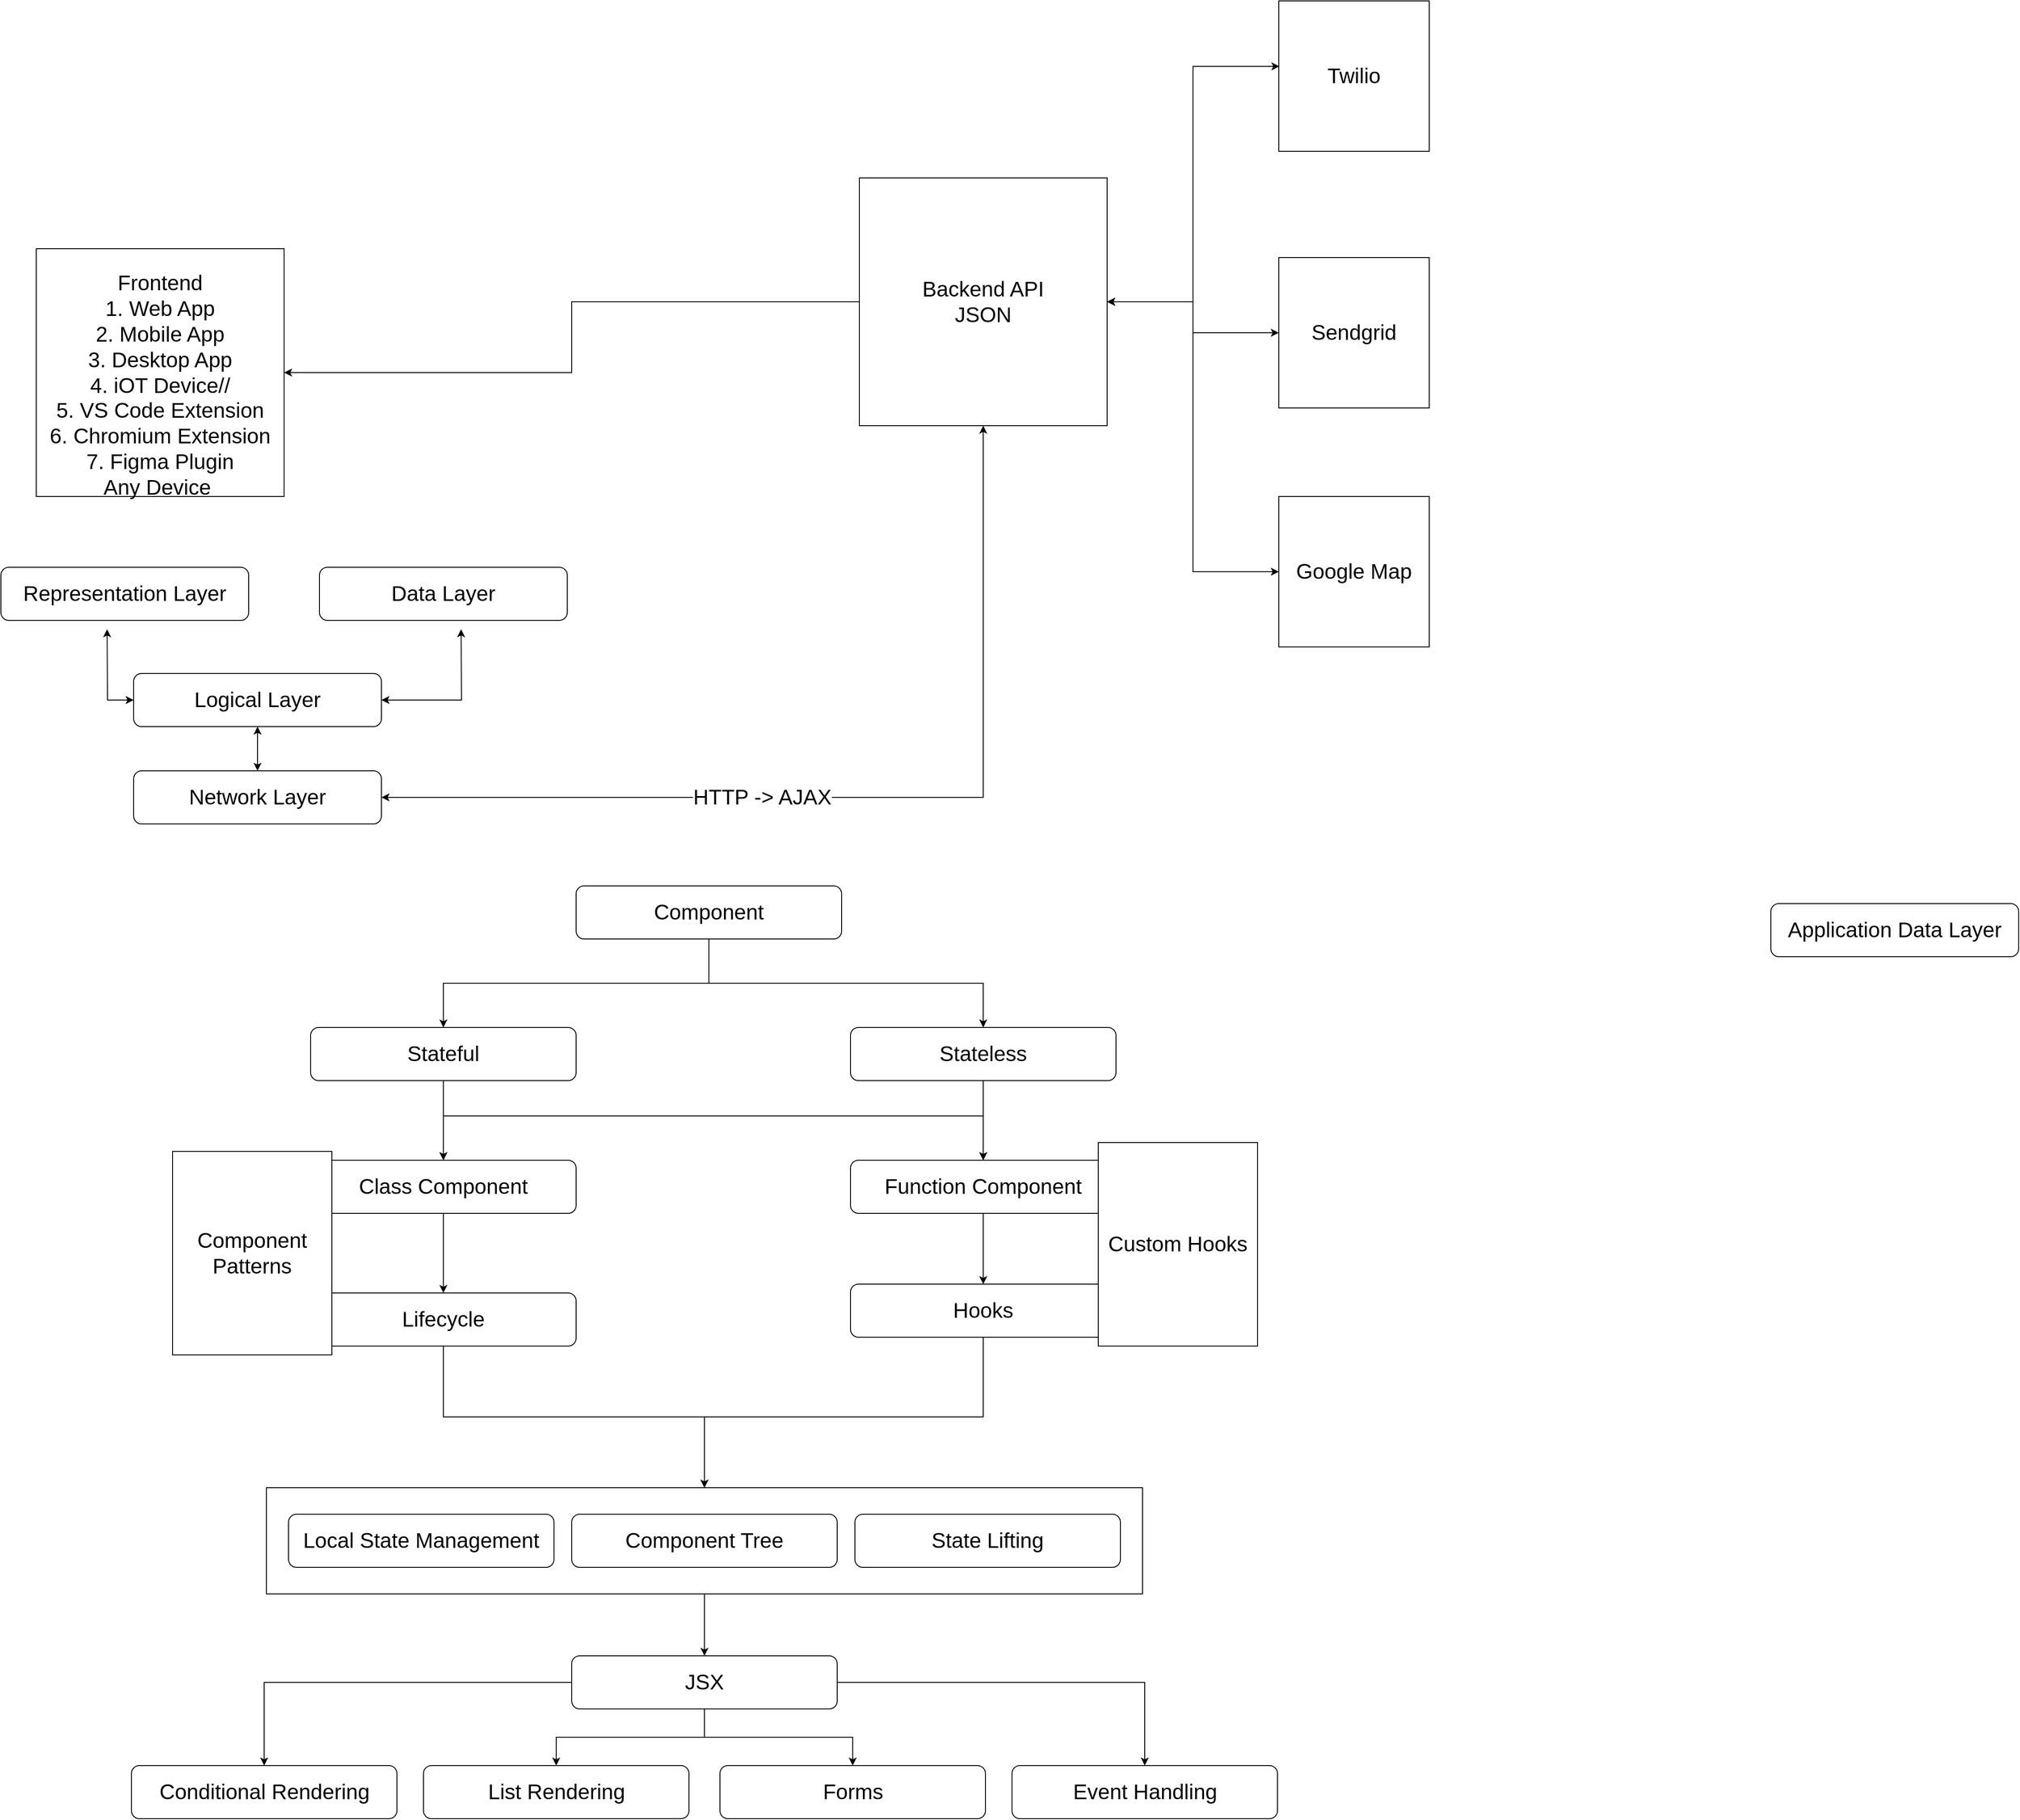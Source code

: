 <mxfile version="17.2.4" type="device"><diagram id="MXUqIEVN4S0DCDwZN_hs" name="Page-1"><mxGraphModel dx="2317" dy="2426" grid="1" gridSize="10" guides="1" tooltips="1" connect="1" arrows="1" fold="1" page="1" pageScale="1" pageWidth="827" pageHeight="1169" background="none" math="0" shadow="0"><root><mxCell id="0"/><mxCell id="1" parent="0"/><mxCell id="HqD8q5IRH0OqjZBUonjy-3" value="&lt;font style=&quot;font-size: 24px&quot;&gt;&lt;br&gt;Frontend&lt;br&gt;1. Web App&lt;br&gt;2. Mobile App&lt;br&gt;3. Desktop App&lt;br&gt;4. iOT Device//&lt;br&gt;5. VS Code Extension&lt;br&gt;6. Chromium Extension&lt;br&gt;7. Figma Plugin&lt;br&gt;Any Device&amp;nbsp;&lt;br&gt;&lt;/font&gt;" style="whiteSpace=wrap;html=1;aspect=fixed;" vertex="1" parent="1"><mxGeometry x="80" y="40" width="280" height="280" as="geometry"/></mxCell><mxCell id="HqD8q5IRH0OqjZBUonjy-5" style="edgeStyle=orthogonalEdgeStyle;rounded=0;orthogonalLoop=1;jettySize=auto;html=1;fontSize=24;" edge="1" parent="1" source="HqD8q5IRH0OqjZBUonjy-4" target="HqD8q5IRH0OqjZBUonjy-3"><mxGeometry relative="1" as="geometry"/></mxCell><mxCell id="HqD8q5IRH0OqjZBUonjy-20" style="edgeStyle=orthogonalEdgeStyle;rounded=0;orthogonalLoop=1;jettySize=auto;html=1;entryX=0.004;entryY=0.435;entryDx=0;entryDy=0;entryPerimeter=0;fontSize=24;startArrow=classic;startFill=1;endArrow=classic;endFill=1;" edge="1" parent="1" source="HqD8q5IRH0OqjZBUonjy-4" target="HqD8q5IRH0OqjZBUonjy-17"><mxGeometry relative="1" as="geometry"/></mxCell><mxCell id="HqD8q5IRH0OqjZBUonjy-21" style="edgeStyle=orthogonalEdgeStyle;rounded=0;orthogonalLoop=1;jettySize=auto;html=1;entryX=0;entryY=0.5;entryDx=0;entryDy=0;fontSize=24;startArrow=classic;startFill=1;endArrow=classic;endFill=1;" edge="1" parent="1" source="HqD8q5IRH0OqjZBUonjy-4" target="HqD8q5IRH0OqjZBUonjy-18"><mxGeometry relative="1" as="geometry"/></mxCell><mxCell id="HqD8q5IRH0OqjZBUonjy-22" style="edgeStyle=orthogonalEdgeStyle;rounded=0;orthogonalLoop=1;jettySize=auto;html=1;entryX=0;entryY=0.5;entryDx=0;entryDy=0;fontSize=24;startArrow=classic;startFill=1;endArrow=classic;endFill=1;" edge="1" parent="1" source="HqD8q5IRH0OqjZBUonjy-4" target="HqD8q5IRH0OqjZBUonjy-19"><mxGeometry relative="1" as="geometry"/></mxCell><mxCell id="HqD8q5IRH0OqjZBUonjy-4" value="Backend API&lt;br&gt;JSON" style="whiteSpace=wrap;html=1;aspect=fixed;fontSize=24;" vertex="1" parent="1"><mxGeometry x="1010" y="-40" width="280" height="280" as="geometry"/></mxCell><mxCell id="HqD8q5IRH0OqjZBUonjy-6" value="Representation Layer" style="rounded=1;whiteSpace=wrap;html=1;fontSize=24;" vertex="1" parent="1"><mxGeometry x="40" y="400" width="280" height="60" as="geometry"/></mxCell><mxCell id="HqD8q5IRH0OqjZBUonjy-7" value="Data Layer" style="rounded=1;whiteSpace=wrap;html=1;fontSize=24;" vertex="1" parent="1"><mxGeometry x="400" y="400" width="280" height="60" as="geometry"/></mxCell><mxCell id="HqD8q5IRH0OqjZBUonjy-11" style="edgeStyle=orthogonalEdgeStyle;rounded=0;orthogonalLoop=1;jettySize=auto;html=1;fontSize=24;startArrow=classic;startFill=1;" edge="1" parent="1" source="HqD8q5IRH0OqjZBUonjy-9"><mxGeometry relative="1" as="geometry"><mxPoint x="160" y="470" as="targetPoint"/></mxGeometry></mxCell><mxCell id="HqD8q5IRH0OqjZBUonjy-12" style="edgeStyle=orthogonalEdgeStyle;rounded=0;orthogonalLoop=1;jettySize=auto;html=1;fontSize=24;startArrow=classic;startFill=1;endArrow=classic;endFill=1;" edge="1" parent="1" source="HqD8q5IRH0OqjZBUonjy-9"><mxGeometry relative="1" as="geometry"><mxPoint x="560" y="470" as="targetPoint"/></mxGeometry></mxCell><mxCell id="HqD8q5IRH0OqjZBUonjy-14" style="edgeStyle=orthogonalEdgeStyle;rounded=0;orthogonalLoop=1;jettySize=auto;html=1;entryX=0.5;entryY=0;entryDx=0;entryDy=0;fontSize=24;startArrow=classic;startFill=1;endArrow=classic;endFill=1;" edge="1" parent="1" source="HqD8q5IRH0OqjZBUonjy-9" target="HqD8q5IRH0OqjZBUonjy-13"><mxGeometry relative="1" as="geometry"/></mxCell><mxCell id="HqD8q5IRH0OqjZBUonjy-9" value="Logical Layer" style="rounded=1;whiteSpace=wrap;html=1;fontSize=24;" vertex="1" parent="1"><mxGeometry x="190" y="520" width="280" height="60" as="geometry"/></mxCell><mxCell id="HqD8q5IRH0OqjZBUonjy-15" style="edgeStyle=orthogonalEdgeStyle;rounded=0;orthogonalLoop=1;jettySize=auto;html=1;fontSize=24;startArrow=classic;startFill=1;endArrow=classic;endFill=1;entryX=0.5;entryY=1;entryDx=0;entryDy=0;" edge="1" parent="1" source="HqD8q5IRH0OqjZBUonjy-13" target="HqD8q5IRH0OqjZBUonjy-4"><mxGeometry relative="1" as="geometry"><mxPoint x="710" y="370" as="targetPoint"/></mxGeometry></mxCell><mxCell id="HqD8q5IRH0OqjZBUonjy-16" value="HTTP -&amp;gt; AJAX" style="edgeLabel;html=1;align=center;verticalAlign=middle;resizable=0;points=[];fontSize=24;" vertex="1" connectable="0" parent="HqD8q5IRH0OqjZBUonjy-15"><mxGeometry x="-0.591" y="-1" relative="1" as="geometry"><mxPoint x="205" y="-1" as="offset"/></mxGeometry></mxCell><mxCell id="HqD8q5IRH0OqjZBUonjy-13" value="Network Layer" style="rounded=1;whiteSpace=wrap;html=1;fontSize=24;" vertex="1" parent="1"><mxGeometry x="190" y="630" width="280" height="60" as="geometry"/></mxCell><mxCell id="HqD8q5IRH0OqjZBUonjy-17" value="Twilio" style="whiteSpace=wrap;html=1;aspect=fixed;fontSize=24;" vertex="1" parent="1"><mxGeometry x="1484" y="-240" width="170" height="170" as="geometry"/></mxCell><mxCell id="HqD8q5IRH0OqjZBUonjy-18" value="Sendgrid" style="whiteSpace=wrap;html=1;aspect=fixed;fontSize=24;" vertex="1" parent="1"><mxGeometry x="1484" y="50" width="170" height="170" as="geometry"/></mxCell><mxCell id="HqD8q5IRH0OqjZBUonjy-19" value="Google Map" style="whiteSpace=wrap;html=1;aspect=fixed;fontSize=24;" vertex="1" parent="1"><mxGeometry x="1484" y="320" width="170" height="170" as="geometry"/></mxCell><mxCell id="HqD8q5IRH0OqjZBUonjy-29" style="edgeStyle=orthogonalEdgeStyle;rounded=0;orthogonalLoop=1;jettySize=auto;html=1;fontSize=24;startArrow=none;startFill=0;endArrow=classic;endFill=1;" edge="1" parent="1" source="HqD8q5IRH0OqjZBUonjy-24" target="HqD8q5IRH0OqjZBUonjy-27"><mxGeometry relative="1" as="geometry"/></mxCell><mxCell id="HqD8q5IRH0OqjZBUonjy-30" style="edgeStyle=orthogonalEdgeStyle;rounded=0;orthogonalLoop=1;jettySize=auto;html=1;entryX=0.5;entryY=0;entryDx=0;entryDy=0;fontSize=24;startArrow=none;startFill=0;endArrow=classic;endFill=1;" edge="1" parent="1" source="HqD8q5IRH0OqjZBUonjy-24" target="HqD8q5IRH0OqjZBUonjy-28"><mxGeometry relative="1" as="geometry"><Array as="points"><mxPoint x="840" y="870"/><mxPoint x="1150" y="870"/></Array></mxGeometry></mxCell><mxCell id="HqD8q5IRH0OqjZBUonjy-24" value="Component" style="rounded=1;whiteSpace=wrap;html=1;fontSize=24;" vertex="1" parent="1"><mxGeometry x="690" y="760" width="300" height="60" as="geometry"/></mxCell><mxCell id="HqD8q5IRH0OqjZBUonjy-33" style="edgeStyle=orthogonalEdgeStyle;rounded=0;orthogonalLoop=1;jettySize=auto;html=1;entryX=0.5;entryY=0;entryDx=0;entryDy=0;fontSize=24;startArrow=none;startFill=0;endArrow=classic;endFill=1;" edge="1" parent="1" source="HqD8q5IRH0OqjZBUonjy-27" target="HqD8q5IRH0OqjZBUonjy-31"><mxGeometry relative="1" as="geometry"/></mxCell><mxCell id="HqD8q5IRH0OqjZBUonjy-36" style="edgeStyle=orthogonalEdgeStyle;rounded=0;orthogonalLoop=1;jettySize=auto;html=1;entryX=0.5;entryY=0;entryDx=0;entryDy=0;fontSize=24;startArrow=none;startFill=0;endArrow=classic;endFill=1;" edge="1" parent="1" source="HqD8q5IRH0OqjZBUonjy-27" target="HqD8q5IRH0OqjZBUonjy-32"><mxGeometry relative="1" as="geometry"><Array as="points"><mxPoint x="540" y="1020"/><mxPoint x="1150" y="1020"/></Array></mxGeometry></mxCell><mxCell id="HqD8q5IRH0OqjZBUonjy-27" value="Stateful" style="rounded=1;whiteSpace=wrap;html=1;fontSize=24;" vertex="1" parent="1"><mxGeometry x="390" y="920" width="300" height="60" as="geometry"/></mxCell><mxCell id="HqD8q5IRH0OqjZBUonjy-34" style="edgeStyle=orthogonalEdgeStyle;rounded=0;orthogonalLoop=1;jettySize=auto;html=1;fontSize=24;startArrow=none;startFill=0;endArrow=classic;endFill=1;" edge="1" parent="1" source="HqD8q5IRH0OqjZBUonjy-28" target="HqD8q5IRH0OqjZBUonjy-31"><mxGeometry relative="1" as="geometry"><Array as="points"><mxPoint x="1150" y="1020"/><mxPoint x="540" y="1020"/></Array></mxGeometry></mxCell><mxCell id="HqD8q5IRH0OqjZBUonjy-35" style="edgeStyle=orthogonalEdgeStyle;rounded=0;orthogonalLoop=1;jettySize=auto;html=1;entryX=0.5;entryY=0;entryDx=0;entryDy=0;fontSize=24;startArrow=none;startFill=0;endArrow=classic;endFill=1;" edge="1" parent="1" source="HqD8q5IRH0OqjZBUonjy-28" target="HqD8q5IRH0OqjZBUonjy-32"><mxGeometry relative="1" as="geometry"/></mxCell><mxCell id="HqD8q5IRH0OqjZBUonjy-28" value="Stateless" style="rounded=1;whiteSpace=wrap;html=1;fontSize=24;" vertex="1" parent="1"><mxGeometry x="1000" y="920" width="300" height="60" as="geometry"/></mxCell><mxCell id="HqD8q5IRH0OqjZBUonjy-38" style="edgeStyle=orthogonalEdgeStyle;rounded=0;orthogonalLoop=1;jettySize=auto;html=1;entryX=0.5;entryY=0;entryDx=0;entryDy=0;fontSize=24;startArrow=none;startFill=0;endArrow=classic;endFill=1;" edge="1" parent="1" source="HqD8q5IRH0OqjZBUonjy-31" target="HqD8q5IRH0OqjZBUonjy-37"><mxGeometry relative="1" as="geometry"/></mxCell><mxCell id="HqD8q5IRH0OqjZBUonjy-31" value="Class Component" style="rounded=1;whiteSpace=wrap;html=1;fontSize=24;" vertex="1" parent="1"><mxGeometry x="390" y="1070" width="300" height="60" as="geometry"/></mxCell><mxCell id="HqD8q5IRH0OqjZBUonjy-58" style="edgeStyle=orthogonalEdgeStyle;rounded=0;orthogonalLoop=1;jettySize=auto;html=1;entryX=0.5;entryY=0;entryDx=0;entryDy=0;fontSize=24;startArrow=none;startFill=0;endArrow=classic;endFill=1;" edge="1" parent="1" source="HqD8q5IRH0OqjZBUonjy-32" target="HqD8q5IRH0OqjZBUonjy-40"><mxGeometry relative="1" as="geometry"/></mxCell><mxCell id="HqD8q5IRH0OqjZBUonjy-32" value="Function Component" style="rounded=1;whiteSpace=wrap;html=1;fontSize=24;" vertex="1" parent="1"><mxGeometry x="1000" y="1070" width="300" height="60" as="geometry"/></mxCell><mxCell id="HqD8q5IRH0OqjZBUonjy-43" style="edgeStyle=orthogonalEdgeStyle;rounded=0;orthogonalLoop=1;jettySize=auto;html=1;fontSize=24;startArrow=none;startFill=0;endArrow=classic;endFill=1;" edge="1" parent="1" source="HqD8q5IRH0OqjZBUonjy-37" target="HqD8q5IRH0OqjZBUonjy-42"><mxGeometry relative="1" as="geometry"/></mxCell><mxCell id="HqD8q5IRH0OqjZBUonjy-37" value="Lifecycle" style="rounded=1;whiteSpace=wrap;html=1;fontSize=24;" vertex="1" parent="1"><mxGeometry x="390" y="1220" width="300" height="60" as="geometry"/></mxCell><mxCell id="HqD8q5IRH0OqjZBUonjy-39" value="Component Patterns" style="rounded=0;whiteSpace=wrap;html=1;fontSize=24;" vertex="1" parent="1"><mxGeometry x="234" y="1060" width="180" height="230" as="geometry"/></mxCell><mxCell id="HqD8q5IRH0OqjZBUonjy-44" style="edgeStyle=orthogonalEdgeStyle;rounded=0;orthogonalLoop=1;jettySize=auto;html=1;entryX=0.5;entryY=0;entryDx=0;entryDy=0;fontSize=24;startArrow=none;startFill=0;endArrow=classic;endFill=1;" edge="1" parent="1" source="HqD8q5IRH0OqjZBUonjy-40" target="HqD8q5IRH0OqjZBUonjy-42"><mxGeometry relative="1" as="geometry"><Array as="points"><mxPoint x="1150" y="1360"/><mxPoint x="835" y="1360"/></Array></mxGeometry></mxCell><mxCell id="HqD8q5IRH0OqjZBUonjy-40" value="Hooks" style="rounded=1;whiteSpace=wrap;html=1;fontSize=24;" vertex="1" parent="1"><mxGeometry x="1000" y="1210" width="300" height="60" as="geometry"/></mxCell><mxCell id="HqD8q5IRH0OqjZBUonjy-41" value="Custom Hooks" style="rounded=0;whiteSpace=wrap;html=1;fontSize=24;" vertex="1" parent="1"><mxGeometry x="1280" y="1050" width="180" height="230" as="geometry"/></mxCell><mxCell id="HqD8q5IRH0OqjZBUonjy-45" style="edgeStyle=orthogonalEdgeStyle;rounded=0;orthogonalLoop=1;jettySize=auto;html=1;entryX=0.5;entryY=0;entryDx=0;entryDy=0;fontSize=24;startArrow=none;startFill=0;endArrow=classic;endFill=1;" edge="1" parent="1" source="HqD8q5IRH0OqjZBUonjy-42" target="HqD8q5IRH0OqjZBUonjy-25"><mxGeometry relative="1" as="geometry"/></mxCell><mxCell id="HqD8q5IRH0OqjZBUonjy-42" value="" style="rounded=0;whiteSpace=wrap;html=1;fontSize=24;" vertex="1" parent="1"><mxGeometry x="340" y="1440" width="990" height="120" as="geometry"/></mxCell><mxCell id="HqD8q5IRH0OqjZBUonjy-53" style="edgeStyle=orthogonalEdgeStyle;rounded=0;orthogonalLoop=1;jettySize=auto;html=1;entryX=0.5;entryY=0;entryDx=0;entryDy=0;fontSize=24;startArrow=none;startFill=0;endArrow=classic;endFill=1;" edge="1" parent="1" source="HqD8q5IRH0OqjZBUonjy-25" target="HqD8q5IRH0OqjZBUonjy-49"><mxGeometry relative="1" as="geometry"/></mxCell><mxCell id="HqD8q5IRH0OqjZBUonjy-54" style="edgeStyle=orthogonalEdgeStyle;rounded=0;orthogonalLoop=1;jettySize=auto;html=1;entryX=0.5;entryY=0;entryDx=0;entryDy=0;fontSize=24;startArrow=none;startFill=0;endArrow=classic;endFill=1;" edge="1" parent="1" source="HqD8q5IRH0OqjZBUonjy-25" target="HqD8q5IRH0OqjZBUonjy-50"><mxGeometry relative="1" as="geometry"/></mxCell><mxCell id="HqD8q5IRH0OqjZBUonjy-55" style="edgeStyle=orthogonalEdgeStyle;rounded=0;orthogonalLoop=1;jettySize=auto;html=1;fontSize=24;startArrow=none;startFill=0;endArrow=classic;endFill=1;" edge="1" parent="1" source="HqD8q5IRH0OqjZBUonjy-25" target="HqD8q5IRH0OqjZBUonjy-51"><mxGeometry relative="1" as="geometry"/></mxCell><mxCell id="HqD8q5IRH0OqjZBUonjy-56" style="edgeStyle=orthogonalEdgeStyle;rounded=0;orthogonalLoop=1;jettySize=auto;html=1;fontSize=24;startArrow=none;startFill=0;endArrow=classic;endFill=1;" edge="1" parent="1" source="HqD8q5IRH0OqjZBUonjy-25" target="HqD8q5IRH0OqjZBUonjy-52"><mxGeometry relative="1" as="geometry"/></mxCell><mxCell id="HqD8q5IRH0OqjZBUonjy-25" value="JSX" style="rounded=1;whiteSpace=wrap;html=1;fontSize=24;" vertex="1" parent="1"><mxGeometry x="685" y="1630" width="300" height="60" as="geometry"/></mxCell><mxCell id="HqD8q5IRH0OqjZBUonjy-46" value="Local State Management" style="rounded=1;whiteSpace=wrap;html=1;fontSize=24;" vertex="1" parent="1"><mxGeometry x="365" y="1470" width="300" height="60" as="geometry"/></mxCell><mxCell id="HqD8q5IRH0OqjZBUonjy-47" value="Component Tree" style="rounded=1;whiteSpace=wrap;html=1;fontSize=24;" vertex="1" parent="1"><mxGeometry x="685" y="1470" width="300" height="60" as="geometry"/></mxCell><mxCell id="HqD8q5IRH0OqjZBUonjy-48" value="State Lifting" style="rounded=1;whiteSpace=wrap;html=1;fontSize=24;" vertex="1" parent="1"><mxGeometry x="1005" y="1470" width="300" height="60" as="geometry"/></mxCell><mxCell id="HqD8q5IRH0OqjZBUonjy-49" value="Conditional Rendering" style="rounded=1;whiteSpace=wrap;html=1;fontSize=24;" vertex="1" parent="1"><mxGeometry x="187.5" y="1754" width="300" height="60" as="geometry"/></mxCell><mxCell id="HqD8q5IRH0OqjZBUonjy-50" value="List Rendering" style="rounded=1;whiteSpace=wrap;html=1;fontSize=24;" vertex="1" parent="1"><mxGeometry x="517.5" y="1754" width="300" height="60" as="geometry"/></mxCell><mxCell id="HqD8q5IRH0OqjZBUonjy-51" value="Forms" style="rounded=1;whiteSpace=wrap;html=1;fontSize=24;" vertex="1" parent="1"><mxGeometry x="852.5" y="1754" width="300" height="60" as="geometry"/></mxCell><mxCell id="HqD8q5IRH0OqjZBUonjy-52" value="Event Handling" style="rounded=1;whiteSpace=wrap;html=1;fontSize=24;" vertex="1" parent="1"><mxGeometry x="1182.5" y="1754" width="300" height="60" as="geometry"/></mxCell><mxCell id="HqD8q5IRH0OqjZBUonjy-57" value="Application Data Layer" style="rounded=1;whiteSpace=wrap;html=1;fontSize=24;" vertex="1" parent="1"><mxGeometry x="2040" y="780" width="280" height="60" as="geometry"/></mxCell></root></mxGraphModel></diagram></mxfile>